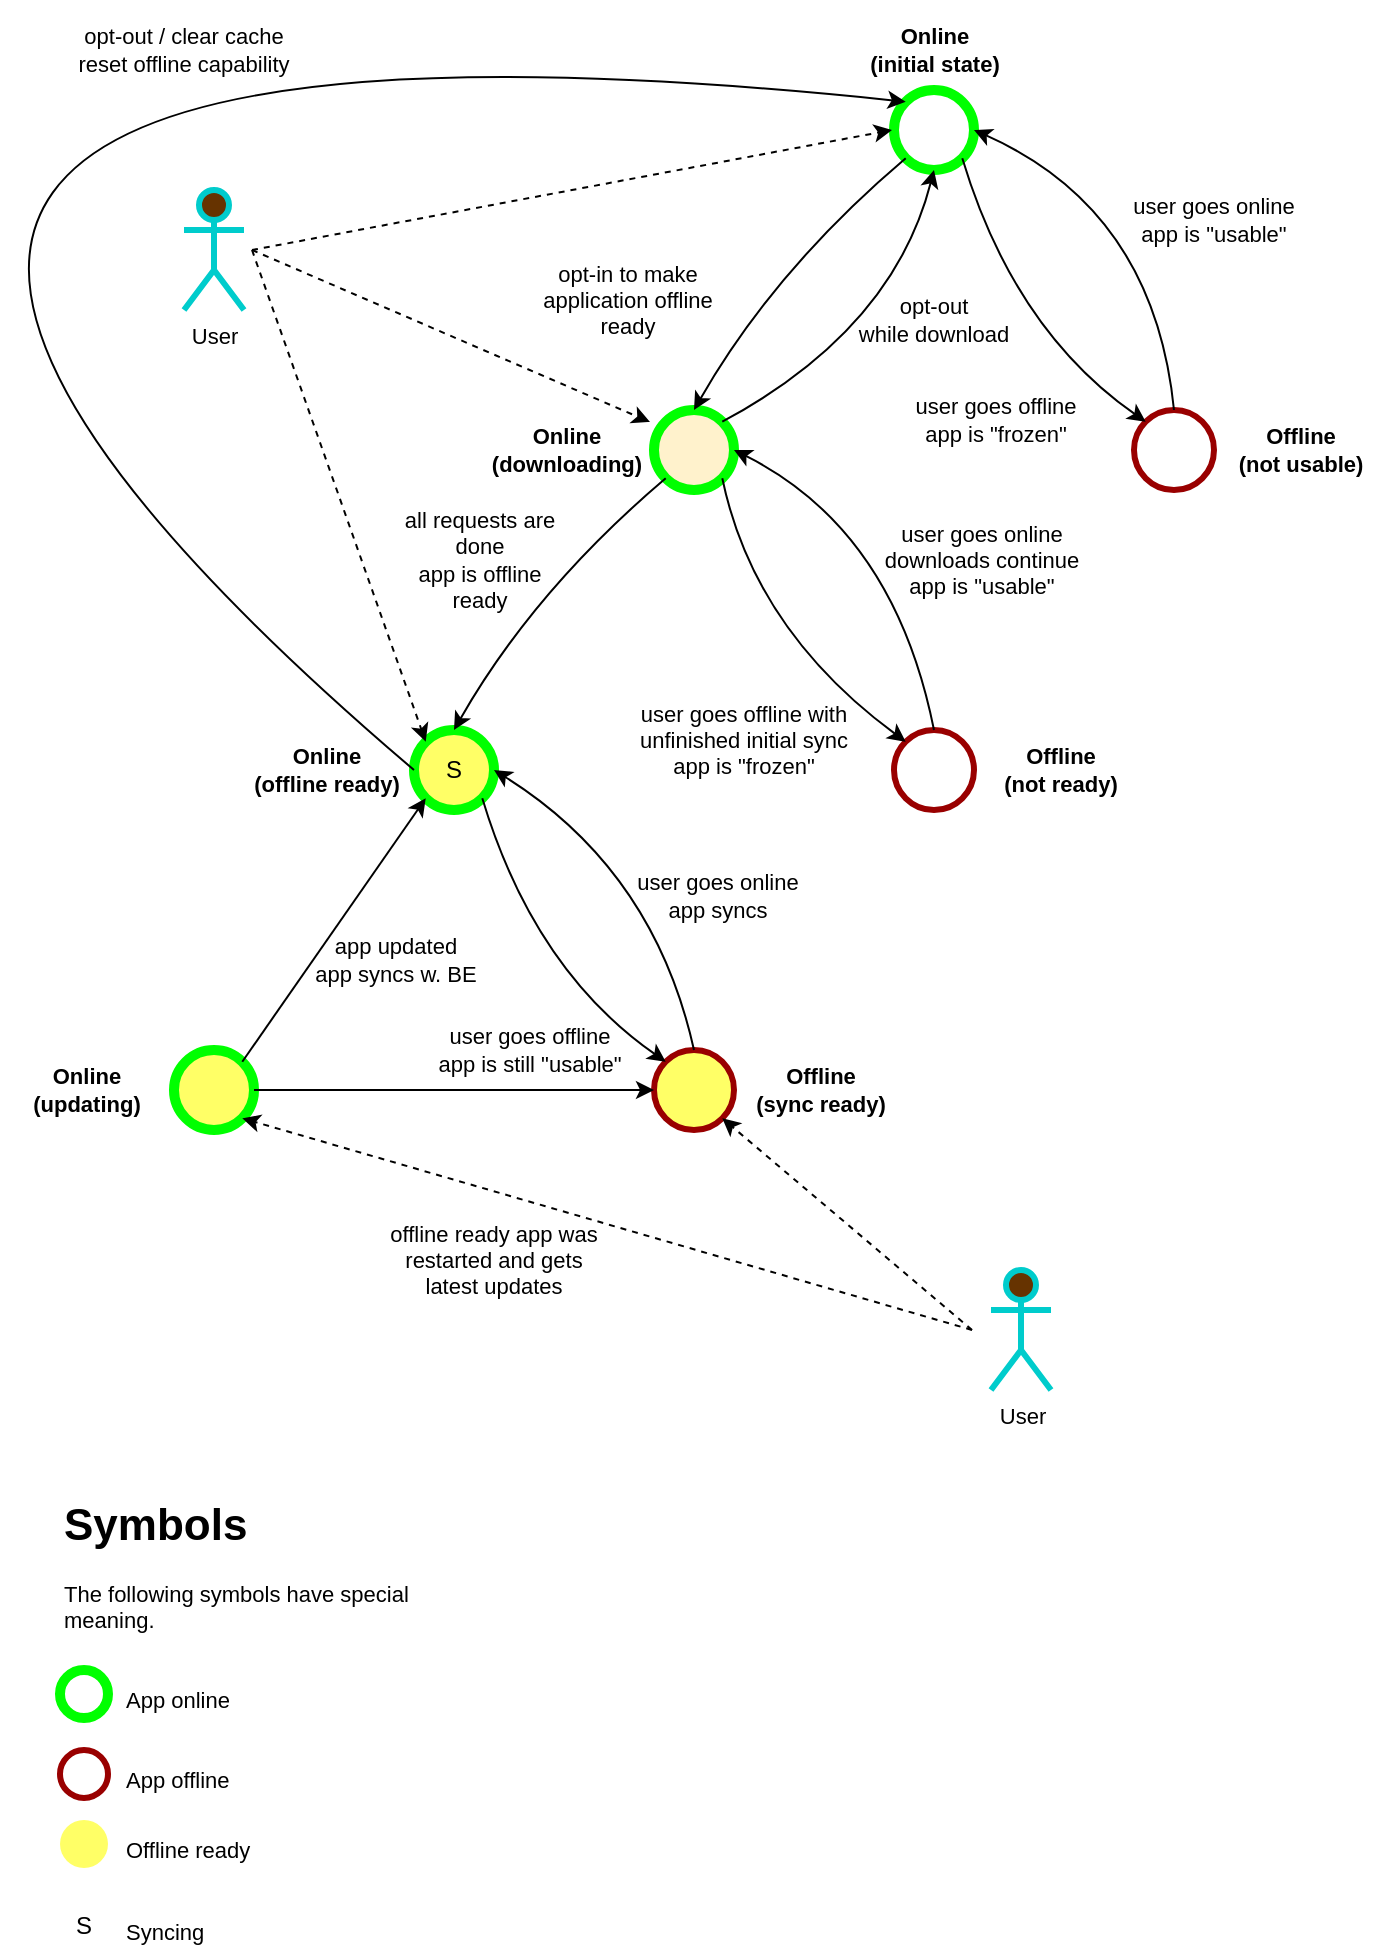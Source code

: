 <mxfile version="12.2.2" type="device" pages="1"><diagram id="q1xaKWcLuFI0TARncDAu" name="State Machine"><mxGraphModel dx="1094" dy="1002" grid="1" gridSize="10" guides="1" tooltips="1" connect="1" arrows="1" fold="1" page="1" pageScale="1" pageWidth="827" pageHeight="1169" math="0" shadow="0"><root><mxCell id="0"/><mxCell id="1" parent="0"/><mxCell id="bbu6_8vH--yYD1oHSEvG-1" value="" style="ellipse;whiteSpace=wrap;html=1;aspect=fixed;strokeColor=#00FF00;strokeWidth=5;" vertex="1" parent="1"><mxGeometry x="501" y="60" width="40" height="40" as="geometry"/></mxCell><mxCell id="bbu6_8vH--yYD1oHSEvG-2" value="Online&lt;br&gt;(initial state)" style="text;html=1;strokeColor=none;fillColor=none;align=center;verticalAlign=middle;whiteSpace=wrap;rounded=0;fontStyle=1;fontSize=11;" vertex="1" parent="1"><mxGeometry x="477.5" y="30" width="87" height="20" as="geometry"/></mxCell><mxCell id="bbu6_8vH--yYD1oHSEvG-3" value="" style="ellipse;whiteSpace=wrap;html=1;aspect=fixed;strokeColor=#00FF00;strokeWidth=5;fillColor=#FFF2CC;" vertex="1" parent="1"><mxGeometry x="381" y="220" width="40" height="40" as="geometry"/></mxCell><mxCell id="bbu6_8vH--yYD1oHSEvG-4" value="" style="ellipse;whiteSpace=wrap;html=1;aspect=fixed;strokeColor=#990000;strokeWidth=3;" vertex="1" parent="1"><mxGeometry x="621" y="220" width="40" height="40" as="geometry"/></mxCell><mxCell id="bbu6_8vH--yYD1oHSEvG-5" value="S" style="ellipse;whiteSpace=wrap;html=1;aspect=fixed;strokeColor=#00FF00;strokeWidth=5;fillColor=#FFFF66;" vertex="1" parent="1"><mxGeometry x="261" y="380" width="40" height="40" as="geometry"/></mxCell><mxCell id="bbu6_8vH--yYD1oHSEvG-6" value="" style="ellipse;whiteSpace=wrap;html=1;aspect=fixed;strokeColor=#990000;strokeWidth=3;" vertex="1" parent="1"><mxGeometry x="501" y="380" width="40" height="40" as="geometry"/></mxCell><mxCell id="bbu6_8vH--yYD1oHSEvG-7" value="" style="ellipse;whiteSpace=wrap;html=1;aspect=fixed;strokeColor=#00FF00;strokeWidth=5;fillColor=#FFFF66;gradientColor=none;gradientDirection=west;" vertex="1" parent="1"><mxGeometry x="141" y="540" width="40" height="40" as="geometry"/></mxCell><mxCell id="bbu6_8vH--yYD1oHSEvG-8" value="" style="ellipse;whiteSpace=wrap;html=1;aspect=fixed;strokeColor=#990000;strokeWidth=3;fillColor=#FFFF66;" vertex="1" parent="1"><mxGeometry x="381" y="540" width="40" height="40" as="geometry"/></mxCell><mxCell id="bbu6_8vH--yYD1oHSEvG-9" value="" style="endArrow=classic;html=1;exitX=0;exitY=1;exitDx=0;exitDy=0;entryX=0.5;entryY=0;entryDx=0;entryDy=0;curved=1;" edge="1" parent="1" source="bbu6_8vH--yYD1oHSEvG-1" target="bbu6_8vH--yYD1oHSEvG-3"><mxGeometry width="50" height="50" relative="1" as="geometry"><mxPoint x="141" y="650" as="sourcePoint"/><mxPoint x="191" y="600" as="targetPoint"/><Array as="points"><mxPoint x="441" y="150"/></Array></mxGeometry></mxCell><mxCell id="bbu6_8vH--yYD1oHSEvG-10" value="" style="endArrow=classic;html=1;exitX=1;exitY=1;exitDx=0;exitDy=0;entryX=0;entryY=0;entryDx=0;entryDy=0;curved=1;" edge="1" parent="1" source="bbu6_8vH--yYD1oHSEvG-1" target="bbu6_8vH--yYD1oHSEvG-4"><mxGeometry width="50" height="50" relative="1" as="geometry"><mxPoint x="516.858" y="104.142" as="sourcePoint"/><mxPoint x="425.142" y="235.858" as="targetPoint"/><Array as="points"><mxPoint x="561" y="180"/></Array></mxGeometry></mxCell><mxCell id="bbu6_8vH--yYD1oHSEvG-11" value="" style="endArrow=classic;html=1;exitX=0;exitY=1;exitDx=0;exitDy=0;entryX=0.5;entryY=0;entryDx=0;entryDy=0;curved=1;" edge="1" parent="1" source="bbu6_8vH--yYD1oHSEvG-3" target="bbu6_8vH--yYD1oHSEvG-5"><mxGeometry width="50" height="50" relative="1" as="geometry"><mxPoint x="526.858" y="114.142" as="sourcePoint"/><mxPoint x="435.142" y="245.858" as="targetPoint"/><Array as="points"><mxPoint x="321" y="310"/></Array></mxGeometry></mxCell><mxCell id="bbu6_8vH--yYD1oHSEvG-12" value="" style="endArrow=classic;html=1;exitX=1;exitY=1;exitDx=0;exitDy=0;entryX=0;entryY=0;entryDx=0;entryDy=0;curved=1;" edge="1" parent="1" source="bbu6_8vH--yYD1oHSEvG-3" target="bbu6_8vH--yYD1oHSEvG-6"><mxGeometry width="50" height="50" relative="1" as="geometry"><mxPoint x="536.858" y="124.142" as="sourcePoint"/><mxPoint x="445.142" y="255.858" as="targetPoint"/><Array as="points"><mxPoint x="431" y="330"/></Array></mxGeometry></mxCell><mxCell id="bbu6_8vH--yYD1oHSEvG-14" value="" style="endArrow=classic;html=1;exitX=1;exitY=1;exitDx=0;exitDy=0;entryX=0;entryY=0;entryDx=0;entryDy=0;curved=1;" edge="1" parent="1" source="bbu6_8vH--yYD1oHSEvG-5" target="bbu6_8vH--yYD1oHSEvG-8"><mxGeometry width="50" height="50" relative="1" as="geometry"><mxPoint x="556.858" y="144.142" as="sourcePoint"/><mxPoint x="465.142" y="275.858" as="targetPoint"/><Array as="points"><mxPoint x="321" y="500"/></Array></mxGeometry></mxCell><mxCell id="bbu6_8vH--yYD1oHSEvG-15" value="Online&lt;br&gt;(downloading)" style="text;html=1;strokeColor=none;fillColor=none;align=center;verticalAlign=middle;whiteSpace=wrap;rounded=0;fontStyle=1;fontSize=11;" vertex="1" parent="1"><mxGeometry x="294" y="230" width="87" height="20" as="geometry"/></mxCell><mxCell id="bbu6_8vH--yYD1oHSEvG-16" value="Offline&lt;br&gt;(not usable)" style="text;html=1;strokeColor=none;fillColor=none;align=center;verticalAlign=middle;whiteSpace=wrap;rounded=0;fontStyle=1;fontSize=11;" vertex="1" parent="1"><mxGeometry x="661" y="230" width="87" height="20" as="geometry"/></mxCell><mxCell id="bbu6_8vH--yYD1oHSEvG-17" value="Offline&lt;br&gt;(not ready)" style="text;html=1;strokeColor=none;fillColor=none;align=center;verticalAlign=middle;whiteSpace=wrap;rounded=0;fontStyle=1;fontSize=11;" vertex="1" parent="1"><mxGeometry x="541" y="390" width="87" height="20" as="geometry"/></mxCell><mxCell id="bbu6_8vH--yYD1oHSEvG-20" value="Online&lt;br&gt;(offline ready)" style="text;html=1;strokeColor=none;fillColor=none;align=center;verticalAlign=middle;whiteSpace=wrap;rounded=0;fontStyle=1;fontSize=11;" vertex="1" parent="1"><mxGeometry x="174" y="390" width="87" height="20" as="geometry"/></mxCell><mxCell id="bbu6_8vH--yYD1oHSEvG-21" value="Offline&lt;br&gt;(sync ready)" style="text;html=1;strokeColor=none;fillColor=none;align=center;verticalAlign=middle;whiteSpace=wrap;rounded=0;fontStyle=1;fontSize=11;" vertex="1" parent="1"><mxGeometry x="421" y="550" width="87" height="20" as="geometry"/></mxCell><mxCell id="bbu6_8vH--yYD1oHSEvG-24" value="Online&lt;br&gt;(updating)" style="text;html=1;strokeColor=none;fillColor=none;align=center;verticalAlign=middle;whiteSpace=wrap;rounded=0;fontStyle=1;fontSize=11;" vertex="1" parent="1"><mxGeometry x="54" y="550" width="87" height="20" as="geometry"/></mxCell><mxCell id="bbu6_8vH--yYD1oHSEvG-25" value="" style="endArrow=classic;html=1;fontSize=11;exitX=0.5;exitY=0;exitDx=0;exitDy=0;entryX=1;entryY=0.5;entryDx=0;entryDy=0;curved=1;" edge="1" parent="1" source="bbu6_8vH--yYD1oHSEvG-8" target="bbu6_8vH--yYD1oHSEvG-5"><mxGeometry width="50" height="50" relative="1" as="geometry"><mxPoint x="421" y="530" as="sourcePoint"/><mxPoint x="471" y="480" as="targetPoint"/><Array as="points"><mxPoint x="381" y="450"/></Array></mxGeometry></mxCell><mxCell id="bbu6_8vH--yYD1oHSEvG-27" value="" style="endArrow=none;html=1;exitX=0;exitY=1;exitDx=0;exitDy=0;entryX=1;entryY=0;entryDx=0;entryDy=0;endFill=0;startArrow=classic;startFill=1;rounded=0;" edge="1" parent="1" source="bbu6_8vH--yYD1oHSEvG-5" target="bbu6_8vH--yYD1oHSEvG-7"><mxGeometry width="50" height="50" relative="1" as="geometry"><mxPoint x="276.858" y="424.142" as="sourcePoint"/><mxPoint x="171" y="550" as="targetPoint"/><Array as="points"/></mxGeometry></mxCell><mxCell id="bbu6_8vH--yYD1oHSEvG-28" value="" style="endArrow=classic;html=1;fontSize=11;exitX=0.5;exitY=0;exitDx=0;exitDy=0;entryX=1;entryY=0.5;entryDx=0;entryDy=0;curved=1;" edge="1" parent="1" source="bbu6_8vH--yYD1oHSEvG-6" target="bbu6_8vH--yYD1oHSEvG-3"><mxGeometry width="50" height="50" relative="1" as="geometry"><mxPoint x="521" y="370" as="sourcePoint"/><mxPoint x="421" y="230" as="targetPoint"/><Array as="points"><mxPoint x="501" y="280"/></Array></mxGeometry></mxCell><mxCell id="bbu6_8vH--yYD1oHSEvG-29" value="" style="endArrow=classic;html=1;fontSize=11;exitX=0.5;exitY=0;exitDx=0;exitDy=0;entryX=1;entryY=0.5;entryDx=0;entryDy=0;curved=1;" edge="1" parent="1" source="bbu6_8vH--yYD1oHSEvG-4" target="bbu6_8vH--yYD1oHSEvG-1"><mxGeometry width="50" height="50" relative="1" as="geometry"><mxPoint x="651" y="210" as="sourcePoint"/><mxPoint x="551" y="70" as="targetPoint"/><Array as="points"><mxPoint x="631" y="120"/></Array></mxGeometry></mxCell><mxCell id="bbu6_8vH--yYD1oHSEvG-30" value="" style="endArrow=none;html=1;curved=1;endFill=0;startArrow=classic;startFill=1;entryX=1;entryY=0.5;entryDx=0;entryDy=0;exitX=0;exitY=0;exitDx=0;exitDy=0;" edge="1" parent="1" source="bbu6_8vH--yYD1oHSEvG-1" target="bbu6_8vH--yYD1oHSEvG-20"><mxGeometry width="50" height="50" relative="1" as="geometry"><mxPoint x="500" y="80" as="sourcePoint"/><mxPoint x="295" y="386" as="targetPoint"/><Array as="points"><mxPoint x="-220" y="-10"/></Array></mxGeometry></mxCell><mxCell id="bbu6_8vH--yYD1oHSEvG-31" value="" style="endArrow=none;html=1;curved=1;endFill=0;startArrow=classic;startFill=1;entryX=1;entryY=0;entryDx=0;entryDy=0;exitX=0.5;exitY=1;exitDx=0;exitDy=0;" edge="1" parent="1" source="bbu6_8vH--yYD1oHSEvG-1" target="bbu6_8vH--yYD1oHSEvG-3"><mxGeometry width="50" height="50" relative="1" as="geometry"><mxPoint x="530.5" y="100" as="sourcePoint"/><mxPoint x="424.5" y="226" as="targetPoint"/><Array as="points"><mxPoint x="500.5" y="180"/></Array></mxGeometry></mxCell><mxCell id="bbu6_8vH--yYD1oHSEvG-32" value="opt-in to make&lt;br&gt;application offline ready" style="text;html=1;strokeColor=none;fillColor=none;align=center;verticalAlign=middle;whiteSpace=wrap;rounded=0;fontSize=11;" vertex="1" parent="1"><mxGeometry x="310" y="140" width="116" height="50" as="geometry"/></mxCell><mxCell id="bbu6_8vH--yYD1oHSEvG-33" value="user goes offline&lt;br&gt;app is &quot;frozen&quot;" style="text;html=1;strokeColor=none;fillColor=none;align=center;verticalAlign=middle;whiteSpace=wrap;rounded=0;fontSize=11;" vertex="1" parent="1"><mxGeometry x="494" y="200" width="116" height="50" as="geometry"/></mxCell><mxCell id="bbu6_8vH--yYD1oHSEvG-34" value="user goes online&lt;br&gt;app is &quot;usable&quot;" style="text;html=1;strokeColor=none;fillColor=none;align=center;verticalAlign=middle;whiteSpace=wrap;rounded=0;fontSize=11;" vertex="1" parent="1"><mxGeometry x="603" y="100" width="116" height="50" as="geometry"/></mxCell><mxCell id="bbu6_8vH--yYD1oHSEvG-35" value="all requests are&lt;br&gt;done&lt;br&gt;app is offline&lt;br&gt;ready" style="text;html=1;strokeColor=none;fillColor=none;align=center;verticalAlign=middle;whiteSpace=wrap;rounded=0;fontSize=11;" vertex="1" parent="1"><mxGeometry x="236" y="270" width="116" height="50" as="geometry"/></mxCell><mxCell id="bbu6_8vH--yYD1oHSEvG-36" value="offline ready app was restarted and gets latest updates" style="text;html=1;strokeColor=none;fillColor=none;align=center;verticalAlign=middle;whiteSpace=wrap;rounded=0;fontSize=11;" vertex="1" parent="1"><mxGeometry x="243" y="620" width="116" height="50" as="geometry"/></mxCell><mxCell id="bbu6_8vH--yYD1oHSEvG-37" value="user goes offline with unfinished initial sync&lt;br&gt;app is &quot;frozen&quot;" style="text;html=1;strokeColor=none;fillColor=none;align=center;verticalAlign=middle;whiteSpace=wrap;rounded=0;fontSize=11;" vertex="1" parent="1"><mxGeometry x="368" y="360" width="116" height="50" as="geometry"/></mxCell><mxCell id="bbu6_8vH--yYD1oHSEvG-38" value="user goes online&lt;br&gt;downloads continue&lt;br&gt;app is &quot;usable&quot;" style="text;html=1;strokeColor=none;fillColor=none;align=center;verticalAlign=middle;whiteSpace=wrap;rounded=0;fontSize=11;" vertex="1" parent="1"><mxGeometry x="487" y="270" width="116" height="50" as="geometry"/></mxCell><mxCell id="bbu6_8vH--yYD1oHSEvG-39" value="user goes offline&lt;br&gt;app is still &quot;usable&quot;" style="text;html=1;strokeColor=none;fillColor=none;align=center;verticalAlign=middle;whiteSpace=wrap;rounded=0;fontSize=11;" vertex="1" parent="1"><mxGeometry x="261" y="515" width="116" height="50" as="geometry"/></mxCell><mxCell id="bbu6_8vH--yYD1oHSEvG-40" value="user goes online&lt;br&gt;app syncs" style="text;html=1;strokeColor=none;fillColor=none;align=center;verticalAlign=middle;whiteSpace=wrap;rounded=0;fontSize=11;" vertex="1" parent="1"><mxGeometry x="355" y="437.5" width="116" height="50" as="geometry"/></mxCell><mxCell id="bbu6_8vH--yYD1oHSEvG-41" value="app updated&lt;br&gt;app syncs w. BE" style="text;html=1;strokeColor=none;fillColor=none;align=center;verticalAlign=middle;whiteSpace=wrap;rounded=0;fontSize=11;" vertex="1" parent="1"><mxGeometry x="194" y="470" width="116" height="50" as="geometry"/></mxCell><mxCell id="bbu6_8vH--yYD1oHSEvG-42" value="User" style="shape=umlActor;verticalLabelPosition=bottom;labelBackgroundColor=#ffffff;verticalAlign=top;html=1;outlineConnect=0;strokeColor=#00CCCC;strokeWidth=3;fillColor=#663300;gradientColor=none;fontSize=11;" vertex="1" parent="1"><mxGeometry x="146" y="110" width="30" height="60" as="geometry"/></mxCell><mxCell id="bbu6_8vH--yYD1oHSEvG-43" value="" style="endArrow=classic;html=1;fontSize=11;rounded=0;dashed=1;" edge="1" parent="1"><mxGeometry width="50" height="50" relative="1" as="geometry"><mxPoint x="180" y="140" as="sourcePoint"/><mxPoint x="500" y="80" as="targetPoint"/></mxGeometry></mxCell><mxCell id="bbu6_8vH--yYD1oHSEvG-44" value="" style="endArrow=classic;html=1;fontSize=11;rounded=0;dashed=1;" edge="1" parent="1"><mxGeometry width="50" height="50" relative="1" as="geometry"><mxPoint x="180" y="140" as="sourcePoint"/><mxPoint x="379" y="226" as="targetPoint"/></mxGeometry></mxCell><mxCell id="bbu6_8vH--yYD1oHSEvG-45" value="" style="endArrow=classic;html=1;fontSize=11;rounded=0;dashed=1;entryX=0;entryY=0;entryDx=0;entryDy=0;" edge="1" parent="1" target="bbu6_8vH--yYD1oHSEvG-5"><mxGeometry width="50" height="50" relative="1" as="geometry"><mxPoint x="180" y="140" as="sourcePoint"/><mxPoint x="388.999" y="236" as="targetPoint"/></mxGeometry></mxCell><mxCell id="bbu6_8vH--yYD1oHSEvG-48" value="User" style="shape=umlActor;verticalLabelPosition=bottom;labelBackgroundColor=#ffffff;verticalAlign=top;html=1;outlineConnect=0;strokeColor=#00CCCC;strokeWidth=3;fillColor=#663300;gradientColor=none;fontSize=11;" vertex="1" parent="1"><mxGeometry x="549.5" y="650" width="30" height="60" as="geometry"/></mxCell><mxCell id="bbu6_8vH--yYD1oHSEvG-49" value="" style="endArrow=classic;html=1;fontSize=11;rounded=0;dashed=1;entryX=1;entryY=1;entryDx=0;entryDy=0;" edge="1" parent="1" target="bbu6_8vH--yYD1oHSEvG-8"><mxGeometry width="50" height="50" relative="1" as="geometry"><mxPoint x="540" y="680" as="sourcePoint"/><mxPoint x="276.858" y="395.858" as="targetPoint"/></mxGeometry></mxCell><mxCell id="bbu6_8vH--yYD1oHSEvG-50" value="" style="endArrow=classic;html=1;fontSize=11;rounded=0;dashed=1;entryX=1;entryY=1;entryDx=0;entryDy=0;" edge="1" parent="1" target="bbu6_8vH--yYD1oHSEvG-7"><mxGeometry width="50" height="50" relative="1" as="geometry"><mxPoint x="540" y="680" as="sourcePoint"/><mxPoint x="411" y="590" as="targetPoint"/></mxGeometry></mxCell><mxCell id="bbu6_8vH--yYD1oHSEvG-51" value="opt-out&lt;br&gt;while download" style="text;html=1;strokeColor=none;fillColor=none;align=center;verticalAlign=middle;whiteSpace=wrap;rounded=0;fontSize=11;" vertex="1" parent="1"><mxGeometry x="463" y="150" width="116" height="50" as="geometry"/></mxCell><mxCell id="bbu6_8vH--yYD1oHSEvG-52" value="opt-out / clear cache&lt;br&gt;reset offline capability" style="text;html=1;strokeColor=none;fillColor=none;align=center;verticalAlign=middle;whiteSpace=wrap;rounded=0;fontSize=11;" vertex="1" parent="1"><mxGeometry x="88" y="15" width="116" height="50" as="geometry"/></mxCell><mxCell id="bbu6_8vH--yYD1oHSEvG-53" value="" style="endArrow=none;html=1;exitX=0;exitY=0.5;exitDx=0;exitDy=0;endFill=0;startArrow=classic;startFill=1;rounded=0;entryX=1;entryY=0.5;entryDx=0;entryDy=0;" edge="1" parent="1" source="bbu6_8vH--yYD1oHSEvG-8" target="bbu6_8vH--yYD1oHSEvG-7"><mxGeometry width="50" height="50" relative="1" as="geometry"><mxPoint x="276.858" y="424.142" as="sourcePoint"/><mxPoint x="185" y="556" as="targetPoint"/><Array as="points"/></mxGeometry></mxCell><mxCell id="bbu6_8vH--yYD1oHSEvG-54" value="" style="ellipse;whiteSpace=wrap;html=1;aspect=fixed;strokeColor=#00FF00;strokeWidth=5;" vertex="1" parent="1"><mxGeometry x="84" y="850" width="24" height="24" as="geometry"/></mxCell><mxCell id="bbu6_8vH--yYD1oHSEvG-55" value="&lt;h1&gt;Symbols&lt;/h1&gt;&lt;p&gt;The following symbols have special meaning.&lt;/p&gt;" style="text;html=1;strokeColor=none;fillColor=none;spacing=5;spacingTop=-20;whiteSpace=wrap;overflow=hidden;rounded=0;fontSize=11;" vertex="1" parent="1"><mxGeometry x="81" y="760" width="190" height="120" as="geometry"/></mxCell><mxCell id="bbu6_8vH--yYD1oHSEvG-56" value="" style="ellipse;whiteSpace=wrap;html=1;aspect=fixed;strokeColor=#990000;strokeWidth=3;" vertex="1" parent="1"><mxGeometry x="84" y="890" width="24" height="24" as="geometry"/></mxCell><mxCell id="bbu6_8vH--yYD1oHSEvG-57" value="App online" style="text;html=1;strokeColor=none;fillColor=none;align=left;verticalAlign=middle;whiteSpace=wrap;rounded=0;fontSize=11;" vertex="1" parent="1"><mxGeometry x="115" y="855" width="71" height="20" as="geometry"/></mxCell><mxCell id="bbu6_8vH--yYD1oHSEvG-58" value="App offline" style="text;html=1;strokeColor=none;fillColor=none;align=left;verticalAlign=middle;whiteSpace=wrap;rounded=0;fontSize=11;" vertex="1" parent="1"><mxGeometry x="115" y="895" width="71" height="20" as="geometry"/></mxCell><mxCell id="bbu6_8vH--yYD1oHSEvG-59" value="" style="ellipse;whiteSpace=wrap;html=1;aspect=fixed;strokeColor=none;strokeWidth=3;fillColor=#FFFF66;" vertex="1" parent="1"><mxGeometry x="84" y="925" width="24" height="24" as="geometry"/></mxCell><mxCell id="bbu6_8vH--yYD1oHSEvG-60" value="Offline ready" style="text;html=1;strokeColor=none;fillColor=none;align=left;verticalAlign=middle;whiteSpace=wrap;rounded=0;fontSize=11;" vertex="1" parent="1"><mxGeometry x="115" y="930" width="83" height="20" as="geometry"/></mxCell><mxCell id="bbu6_8vH--yYD1oHSEvG-61" value="S" style="ellipse;whiteSpace=wrap;html=1;aspect=fixed;strokeColor=none;strokeWidth=3;fillColor=none;" vertex="1" parent="1"><mxGeometry x="84" y="966" width="24" height="24" as="geometry"/></mxCell><mxCell id="bbu6_8vH--yYD1oHSEvG-62" value="Syncing" style="text;html=1;strokeColor=none;fillColor=none;align=left;verticalAlign=middle;whiteSpace=wrap;rounded=0;fontSize=11;" vertex="1" parent="1"><mxGeometry x="115" y="971" width="83" height="20" as="geometry"/></mxCell></root></mxGraphModel></diagram></mxfile>